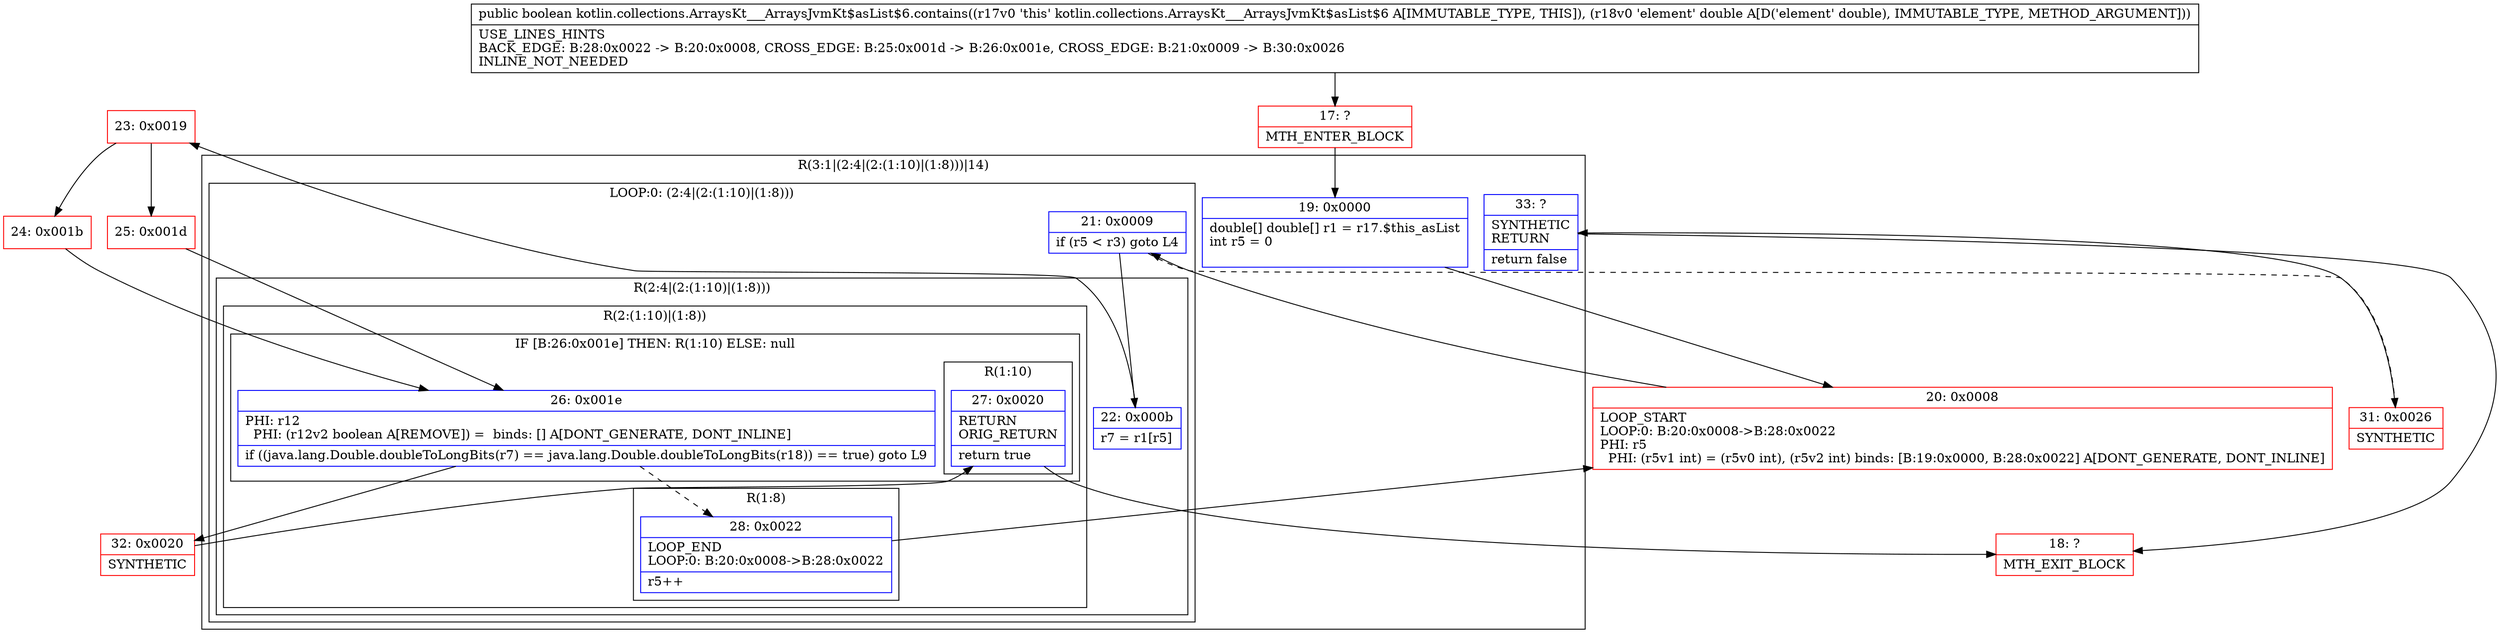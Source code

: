 digraph "CFG forkotlin.collections.ArraysKt___ArraysJvmKt$asList$6.contains(D)Z" {
subgraph cluster_Region_1839998966 {
label = "R(3:1|(2:4|(2:(1:10)|(1:8)))|14)";
node [shape=record,color=blue];
Node_19 [shape=record,label="{19\:\ 0x0000|double[] double[] r1 = r17.$this_asList\lint r5 = 0\l\l}"];
subgraph cluster_LoopRegion_929146970 {
label = "LOOP:0: (2:4|(2:(1:10)|(1:8)))";
node [shape=record,color=blue];
Node_21 [shape=record,label="{21\:\ 0x0009|if (r5 \< r3) goto L4\l}"];
subgraph cluster_Region_1405183549 {
label = "R(2:4|(2:(1:10)|(1:8)))";
node [shape=record,color=blue];
Node_22 [shape=record,label="{22\:\ 0x000b|r7 = r1[r5]\l}"];
subgraph cluster_Region_1555476671 {
label = "R(2:(1:10)|(1:8))";
node [shape=record,color=blue];
subgraph cluster_IfRegion_1509042123 {
label = "IF [B:26:0x001e] THEN: R(1:10) ELSE: null";
node [shape=record,color=blue];
Node_26 [shape=record,label="{26\:\ 0x001e|PHI: r12 \l  PHI: (r12v2 boolean A[REMOVE]) =  binds: [] A[DONT_GENERATE, DONT_INLINE]\l|if ((java.lang.Double.doubleToLongBits(r7) == java.lang.Double.doubleToLongBits(r18)) == true) goto L9\l}"];
subgraph cluster_Region_1667797251 {
label = "R(1:10)";
node [shape=record,color=blue];
Node_27 [shape=record,label="{27\:\ 0x0020|RETURN\lORIG_RETURN\l|return true\l}"];
}
}
subgraph cluster_Region_1837967086 {
label = "R(1:8)";
node [shape=record,color=blue];
Node_28 [shape=record,label="{28\:\ 0x0022|LOOP_END\lLOOP:0: B:20:0x0008\-\>B:28:0x0022\l|r5++\l}"];
}
}
}
}
Node_33 [shape=record,label="{33\:\ ?|SYNTHETIC\lRETURN\l|return false\l}"];
}
Node_17 [shape=record,color=red,label="{17\:\ ?|MTH_ENTER_BLOCK\l}"];
Node_20 [shape=record,color=red,label="{20\:\ 0x0008|LOOP_START\lLOOP:0: B:20:0x0008\-\>B:28:0x0022\lPHI: r5 \l  PHI: (r5v1 int) = (r5v0 int), (r5v2 int) binds: [B:19:0x0000, B:28:0x0022] A[DONT_GENERATE, DONT_INLINE]\l}"];
Node_23 [shape=record,color=red,label="{23\:\ 0x0019}"];
Node_24 [shape=record,color=red,label="{24\:\ 0x001b}"];
Node_32 [shape=record,color=red,label="{32\:\ 0x0020|SYNTHETIC\l}"];
Node_18 [shape=record,color=red,label="{18\:\ ?|MTH_EXIT_BLOCK\l}"];
Node_25 [shape=record,color=red,label="{25\:\ 0x001d}"];
Node_31 [shape=record,color=red,label="{31\:\ 0x0026|SYNTHETIC\l}"];
MethodNode[shape=record,label="{public boolean kotlin.collections.ArraysKt___ArraysJvmKt$asList$6.contains((r17v0 'this' kotlin.collections.ArraysKt___ArraysJvmKt$asList$6 A[IMMUTABLE_TYPE, THIS]), (r18v0 'element' double A[D('element' double), IMMUTABLE_TYPE, METHOD_ARGUMENT]))  | USE_LINES_HINTS\lBACK_EDGE: B:28:0x0022 \-\> B:20:0x0008, CROSS_EDGE: B:25:0x001d \-\> B:26:0x001e, CROSS_EDGE: B:21:0x0009 \-\> B:30:0x0026\lINLINE_NOT_NEEDED\l}"];
MethodNode -> Node_17;Node_19 -> Node_20;
Node_21 -> Node_22;
Node_21 -> Node_31[style=dashed];
Node_22 -> Node_23;
Node_26 -> Node_28[style=dashed];
Node_26 -> Node_32;
Node_27 -> Node_18;
Node_28 -> Node_20;
Node_33 -> Node_18;
Node_17 -> Node_19;
Node_20 -> Node_21;
Node_23 -> Node_24;
Node_23 -> Node_25;
Node_24 -> Node_26;
Node_32 -> Node_27;
Node_25 -> Node_26;
Node_31 -> Node_33;
}

